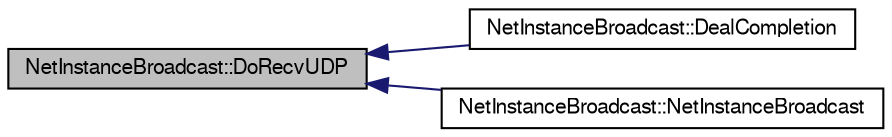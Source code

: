 digraph G
{
  edge [fontname="FreeSans",fontsize="10",labelfontname="FreeSans",labelfontsize="10"];
  node [fontname="FreeSans",fontsize="10",shape=record];
  rankdir=LR;
  Node1 [label="NetInstanceBroadcast::DoRecvUDP",height=0.2,width=0.4,color="black", fillcolor="grey75", style="filled" fontcolor="black"];
  Node1 -> Node2 [dir=back,color="midnightblue",fontsize="10",style="solid",fontname="FreeSans"];
  Node2 [label="NetInstanceBroadcast::DealCompletion",height=0.2,width=0.4,color="black", fillcolor="white", style="filled",URL="$class_net_instance_broadcast.html#a27bf7fcef7ab255f6ba0ba5b0e680a3b"];
  Node1 -> Node3 [dir=back,color="midnightblue",fontsize="10",style="solid",fontname="FreeSans"];
  Node3 [label="NetInstanceBroadcast::NetInstanceBroadcast",height=0.2,width=0.4,color="black", fillcolor="white", style="filled",URL="$class_net_instance_broadcast.html#ac124da5806dc4f596887faf39bcf6a0c"];
}

